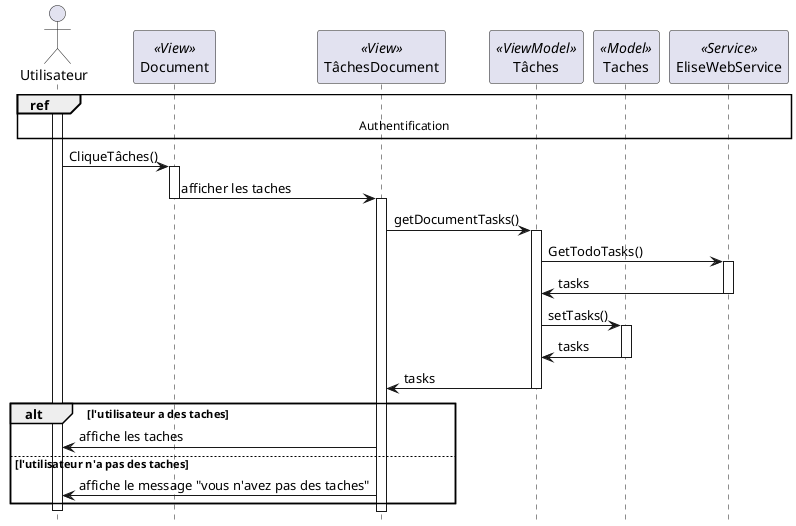 @startuml sequence_preview_tasks

hide footbox


actor "Utilisateur" as user
participant "Document" as docView << View >>
participant "TâchesDocument" as taskView << View >>
participant "Tâches" as taskVm << ViewModel >>
participant "Taches" as taskM << Model >>
participant "EliseWebService" as ws << Service >>



ref over user, docView,taskView,taskVm,taskM,ws : Authentification
activate user
user -> docView : CliqueTâches()
activate docView
docView -> taskView : afficher les taches
deactivate docView
activate taskView
taskView -> taskVm : getDocumentTasks()
activate taskVm
taskVm -> ws: GetTodoTasks()
activate ws
ws -> taskVm: tasks
deactivate ws
taskVm -> taskM: setTasks()
activate taskM
taskM -> taskVm: tasks
deactivate taskM
taskVm -> taskView: tasks
deactivate taskVm
alt l'utilisateur a des taches
    taskView -> user : affiche les taches
else l'utilisateur n'a pas des taches
    taskView -> user : affiche le message "vous n'avez pas des taches"
end
deactivate user